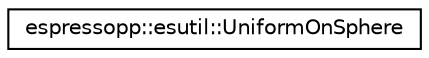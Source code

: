 digraph G
{
  edge [fontname="Helvetica",fontsize="10",labelfontname="Helvetica",labelfontsize="10"];
  node [fontname="Helvetica",fontsize="10",shape=record];
  rankdir="LR";
  Node1 [label="espressopp::esutil::UniformOnSphere",height=0.2,width=0.4,color="black", fillcolor="white", style="filled",URL="$classespressopp_1_1esutil_1_1UniformOnSphere.html",tooltip="This class generates random vectors that are uniformly distributed on a sphere."];
}
